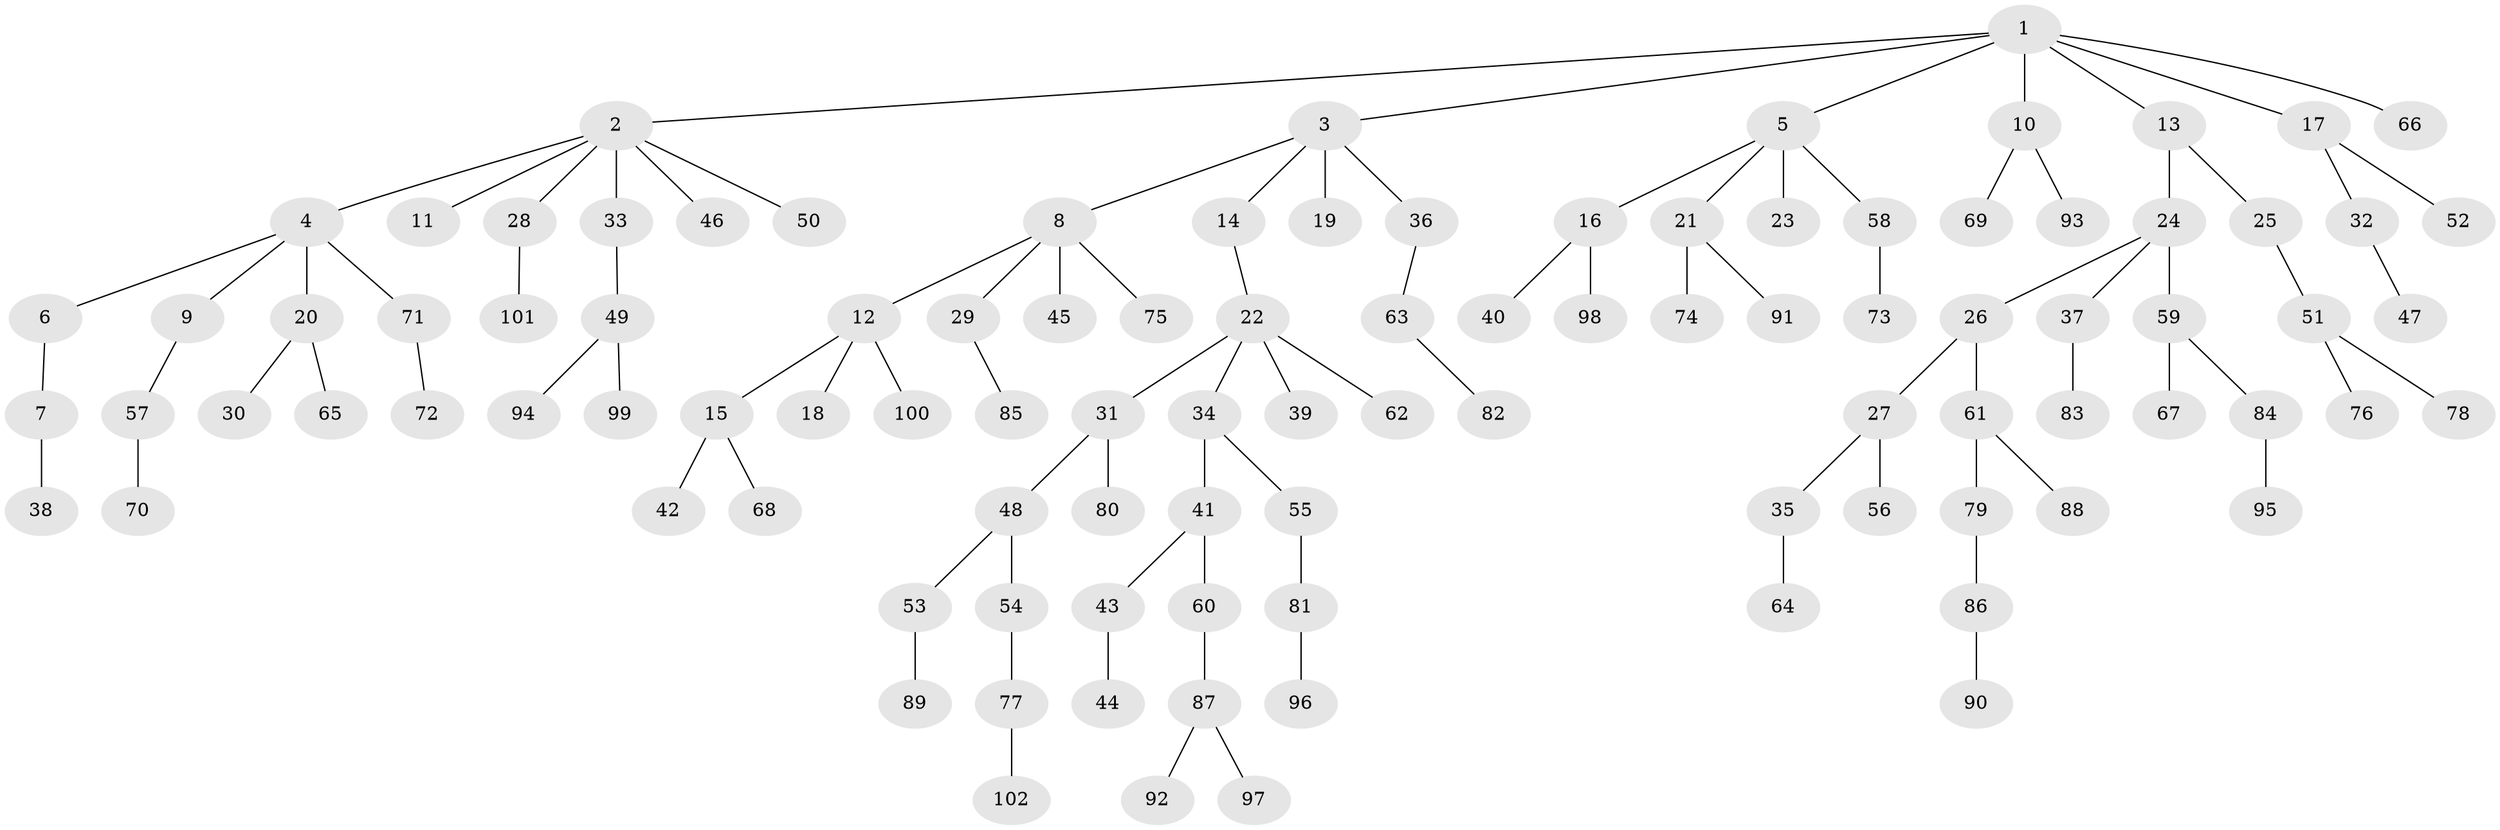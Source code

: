 // Generated by graph-tools (version 1.1) at 2025/11/02/27/25 16:11:27]
// undirected, 102 vertices, 101 edges
graph export_dot {
graph [start="1"]
  node [color=gray90,style=filled];
  1;
  2;
  3;
  4;
  5;
  6;
  7;
  8;
  9;
  10;
  11;
  12;
  13;
  14;
  15;
  16;
  17;
  18;
  19;
  20;
  21;
  22;
  23;
  24;
  25;
  26;
  27;
  28;
  29;
  30;
  31;
  32;
  33;
  34;
  35;
  36;
  37;
  38;
  39;
  40;
  41;
  42;
  43;
  44;
  45;
  46;
  47;
  48;
  49;
  50;
  51;
  52;
  53;
  54;
  55;
  56;
  57;
  58;
  59;
  60;
  61;
  62;
  63;
  64;
  65;
  66;
  67;
  68;
  69;
  70;
  71;
  72;
  73;
  74;
  75;
  76;
  77;
  78;
  79;
  80;
  81;
  82;
  83;
  84;
  85;
  86;
  87;
  88;
  89;
  90;
  91;
  92;
  93;
  94;
  95;
  96;
  97;
  98;
  99;
  100;
  101;
  102;
  1 -- 2;
  1 -- 3;
  1 -- 5;
  1 -- 10;
  1 -- 13;
  1 -- 17;
  1 -- 66;
  2 -- 4;
  2 -- 11;
  2 -- 28;
  2 -- 33;
  2 -- 46;
  2 -- 50;
  3 -- 8;
  3 -- 14;
  3 -- 19;
  3 -- 36;
  4 -- 6;
  4 -- 9;
  4 -- 20;
  4 -- 71;
  5 -- 16;
  5 -- 21;
  5 -- 23;
  5 -- 58;
  6 -- 7;
  7 -- 38;
  8 -- 12;
  8 -- 29;
  8 -- 45;
  8 -- 75;
  9 -- 57;
  10 -- 69;
  10 -- 93;
  12 -- 15;
  12 -- 18;
  12 -- 100;
  13 -- 24;
  13 -- 25;
  14 -- 22;
  15 -- 42;
  15 -- 68;
  16 -- 40;
  16 -- 98;
  17 -- 32;
  17 -- 52;
  20 -- 30;
  20 -- 65;
  21 -- 74;
  21 -- 91;
  22 -- 31;
  22 -- 34;
  22 -- 39;
  22 -- 62;
  24 -- 26;
  24 -- 37;
  24 -- 59;
  25 -- 51;
  26 -- 27;
  26 -- 61;
  27 -- 35;
  27 -- 56;
  28 -- 101;
  29 -- 85;
  31 -- 48;
  31 -- 80;
  32 -- 47;
  33 -- 49;
  34 -- 41;
  34 -- 55;
  35 -- 64;
  36 -- 63;
  37 -- 83;
  41 -- 43;
  41 -- 60;
  43 -- 44;
  48 -- 53;
  48 -- 54;
  49 -- 94;
  49 -- 99;
  51 -- 76;
  51 -- 78;
  53 -- 89;
  54 -- 77;
  55 -- 81;
  57 -- 70;
  58 -- 73;
  59 -- 67;
  59 -- 84;
  60 -- 87;
  61 -- 79;
  61 -- 88;
  63 -- 82;
  71 -- 72;
  77 -- 102;
  79 -- 86;
  81 -- 96;
  84 -- 95;
  86 -- 90;
  87 -- 92;
  87 -- 97;
}
